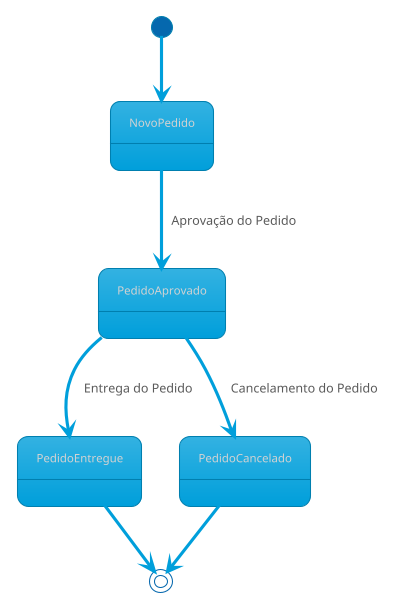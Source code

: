 @startuml ProcessoPedido
!theme bluegray
[*] --> NovoPedido
NovoPedido --> PedidoAprovado : Aprovação do Pedido
PedidoAprovado --> PedidoEntregue : Entrega do Pedido
PedidoAprovado --> PedidoCancelado : Cancelamento do Pedido
PedidoEntregue --> [*]
PedidoCancelado --> [*]
@enduml